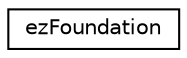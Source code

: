 digraph "Graphical Class Hierarchy"
{
 // LATEX_PDF_SIZE
  edge [fontname="Helvetica",fontsize="10",labelfontname="Helvetica",labelfontsize="10"];
  node [fontname="Helvetica",fontsize="10",shape=record];
  rankdir="LR";
  Node0 [label="ezFoundation",height=0.2,width=0.4,color="black", fillcolor="white", style="filled",URL="$d0/d49/classez_foundation.htm",tooltip=" "];
}
